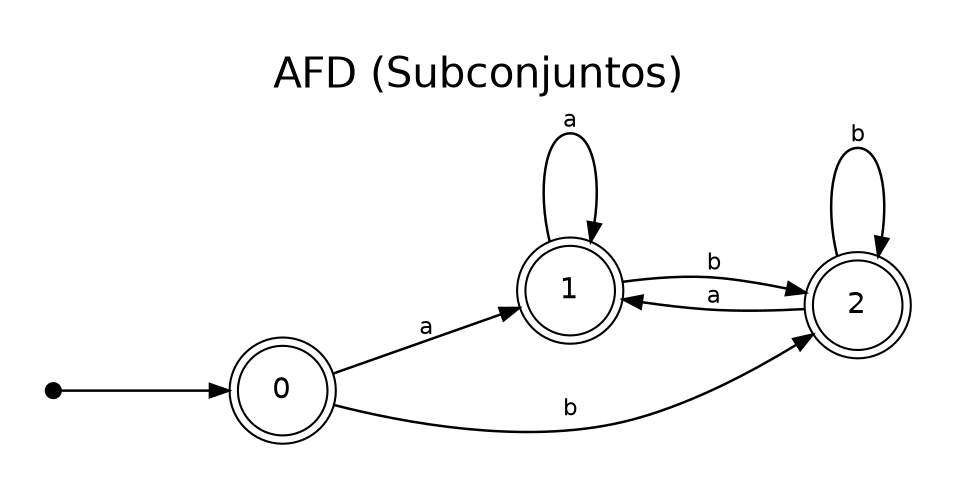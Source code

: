 digraph DFA {
  rankdir=LR; layout=dot; splines=true; overlap=false; concentrate=true; outputorder=edgesfirst; nodesep=0.7; ranksep=1.1; margin=0.25;
  labelloc="t"; label="AFD (Subconjuntos)"; fontsize=20; fontname="Helvetica";
  node [shape=circle, width=0.6, height=0.6, fontname="Helvetica"];
  edge [fontname="Helvetica", fontsize=11, arrowsize=0.9, penwidth=1.2, labeldistance=1.6];
  __start [shape=point, width=0.1, label=""];
  __start -> 0;
  0 [shape=doublecircle];
  1 [shape=doublecircle];
  2 [shape=doublecircle];
  0 -> 1 [label="a"];
  0 -> 2 [label="b"];
  2 -> 1 [label="a"];
  2 -> 2 [label="b"];
  1 -> 1 [label="a"];
  1 -> 2 [label="b"];
}